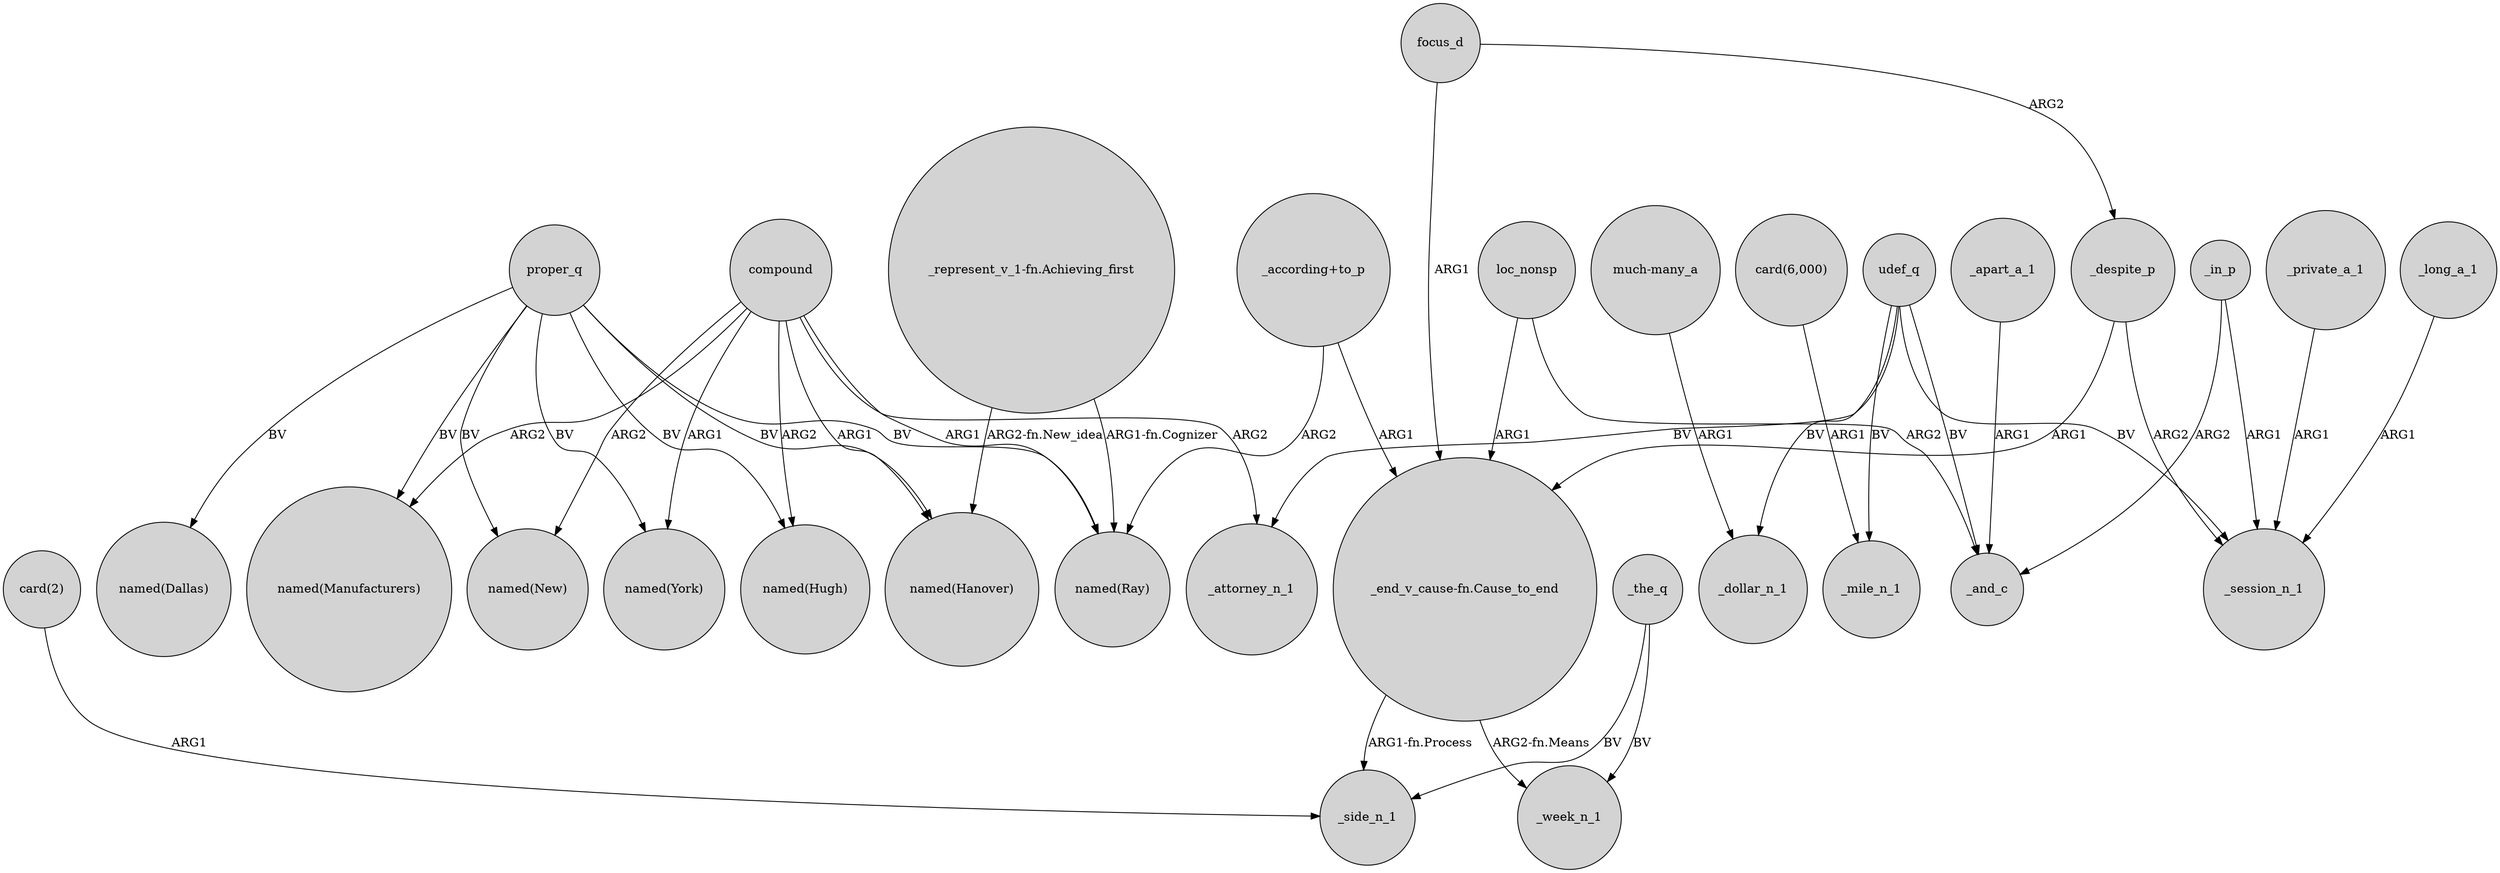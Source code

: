 digraph {
	node [shape=circle style=filled]
	"card(2)" -> _side_n_1 [label=ARG1]
	_the_q -> _week_n_1 [label=BV]
	"much-many_a" -> _dollar_n_1 [label=ARG1]
	"_end_v_cause-fn.Cause_to_end" -> _side_n_1 [label="ARG1-fn.Process"]
	udef_q -> _mile_n_1 [label=BV]
	_in_p -> _and_c [label=ARG2]
	udef_q -> _session_n_1 [label=BV]
	"_according+to_p" -> "_end_v_cause-fn.Cause_to_end" [label=ARG1]
	compound -> "named(New)" [label=ARG2]
	"_according+to_p" -> "named(Ray)" [label=ARG2]
	proper_q -> "named(New)" [label=BV]
	proper_q -> "named(Hugh)" [label=BV]
	compound -> "named(Hanover)" [label=ARG1]
	_apart_a_1 -> _and_c [label=ARG1]
	compound -> "named(Hugh)" [label=ARG2]
	udef_q -> _and_c [label=BV]
	"card(6,000)" -> _mile_n_1 [label=ARG1]
	proper_q -> "named(York)" [label=BV]
	_despite_p -> _session_n_1 [label=ARG2]
	focus_d -> _despite_p [label=ARG2]
	focus_d -> "_end_v_cause-fn.Cause_to_end" [label=ARG1]
	_private_a_1 -> _session_n_1 [label=ARG1]
	proper_q -> "named(Hanover)" [label=BV]
	"_end_v_cause-fn.Cause_to_end" -> _week_n_1 [label="ARG2-fn.Means"]
	"_represent_v_1-fn.Achieving_first" -> "named(Hanover)" [label="ARG2-fn.New_idea"]
	_the_q -> _side_n_1 [label=BV]
	udef_q -> _dollar_n_1 [label=BV]
	compound -> "named(Ray)" [label=ARG1]
	"_represent_v_1-fn.Achieving_first" -> "named(Ray)" [label="ARG1-fn.Cognizer"]
	loc_nonsp -> "_end_v_cause-fn.Cause_to_end" [label=ARG1]
	proper_q -> "named(Ray)" [label=BV]
	compound -> "named(Manufacturers)" [label=ARG2]
	udef_q -> _attorney_n_1 [label=BV]
	proper_q -> "named(Manufacturers)" [label=BV]
	_in_p -> _session_n_1 [label=ARG1]
	compound -> "named(York)" [label=ARG1]
	_long_a_1 -> _session_n_1 [label=ARG1]
	compound -> _attorney_n_1 [label=ARG2]
	proper_q -> "named(Dallas)" [label=BV]
	_despite_p -> "_end_v_cause-fn.Cause_to_end" [label=ARG1]
	loc_nonsp -> _and_c [label=ARG2]
}
